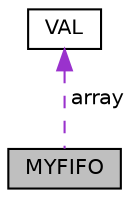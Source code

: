 digraph "MYFIFO"
{
 // LATEX_PDF_SIZE
  edge [fontname="Helvetica",fontsize="10",labelfontname="Helvetica",labelfontsize="10"];
  node [fontname="Helvetica",fontsize="10",shape=record];
  Node1 [label="MYFIFO",height=0.2,width=0.4,color="black", fillcolor="grey75", style="filled", fontcolor="black",tooltip="This structure contains all the variables needed to implement a FIFO structure."];
  Node2 -> Node1 [dir="back",color="darkorchid3",fontsize="10",style="dashed",label=" array" ,fontname="Helvetica"];
  Node2 [label="VAL",height=0.2,width=0.4,color="black", fillcolor="white", style="filled",URL="$structVAL.html",tooltip="This struture contains the value to store in FIFO position."];
}
